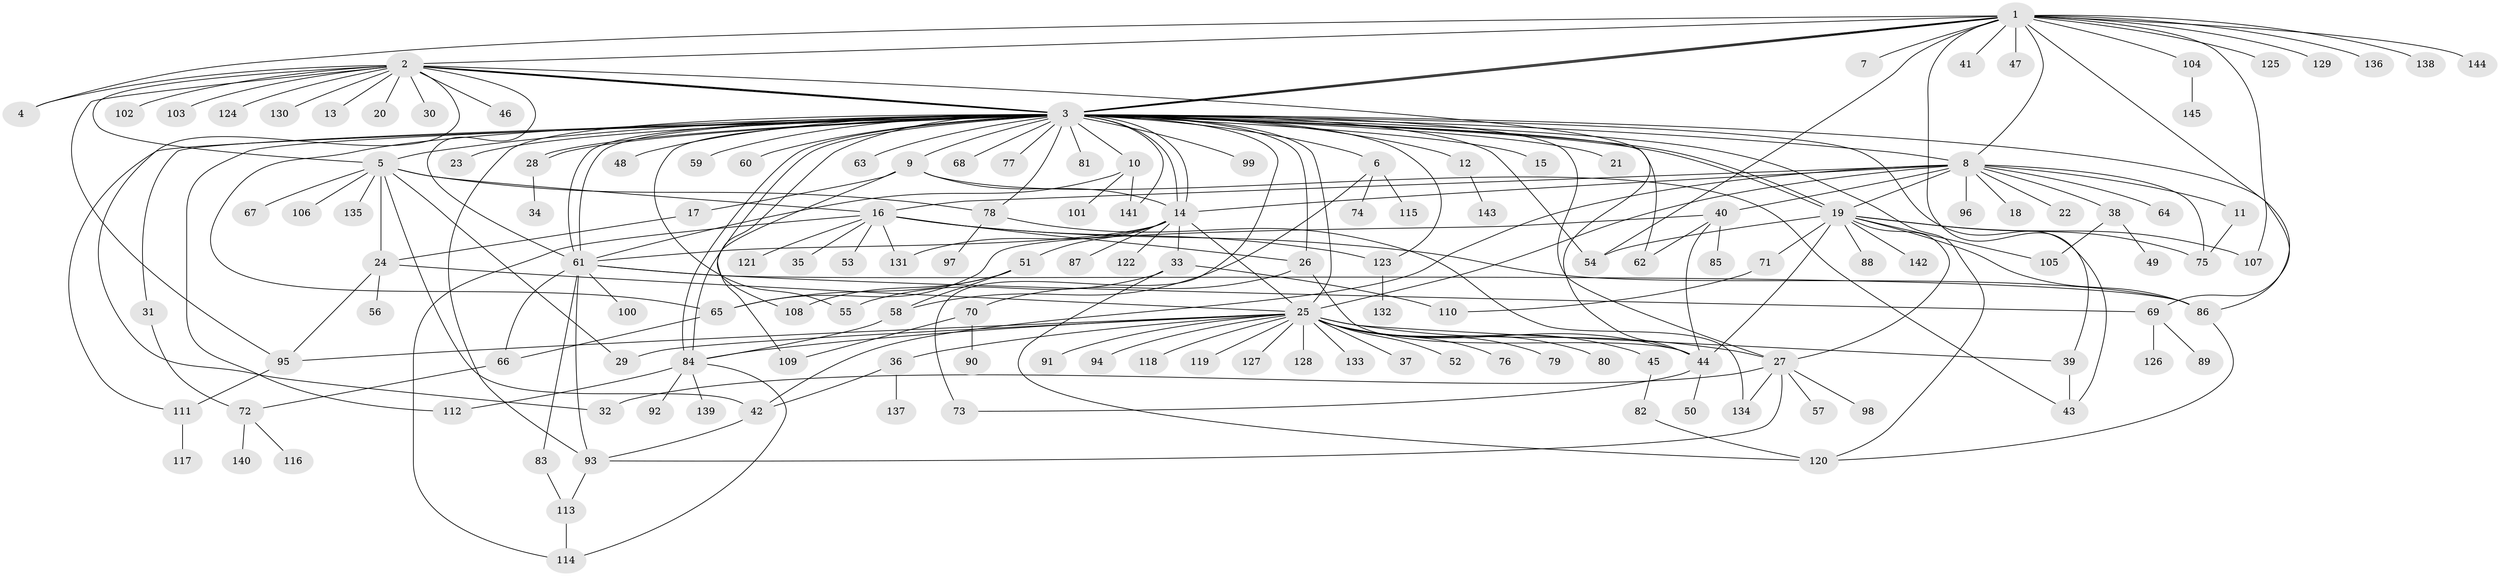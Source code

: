 // coarse degree distribution, {19: 0.009900990099009901, 18: 0.009900990099009901, 46: 0.009900990099009901, 2: 0.1485148514851485, 10: 0.009900990099009901, 1: 0.594059405940594, 15: 0.009900990099009901, 5: 0.009900990099009901, 4: 0.0594059405940594, 11: 0.009900990099009901, 12: 0.009900990099009901, 13: 0.009900990099009901, 6: 0.019801980198019802, 23: 0.009900990099009901, 7: 0.019801980198019802, 3: 0.04950495049504951, 9: 0.009900990099009901}
// Generated by graph-tools (version 1.1) at 2025/17/03/04/25 18:17:58]
// undirected, 145 vertices, 223 edges
graph export_dot {
graph [start="1"]
  node [color=gray90,style=filled];
  1;
  2;
  3;
  4;
  5;
  6;
  7;
  8;
  9;
  10;
  11;
  12;
  13;
  14;
  15;
  16;
  17;
  18;
  19;
  20;
  21;
  22;
  23;
  24;
  25;
  26;
  27;
  28;
  29;
  30;
  31;
  32;
  33;
  34;
  35;
  36;
  37;
  38;
  39;
  40;
  41;
  42;
  43;
  44;
  45;
  46;
  47;
  48;
  49;
  50;
  51;
  52;
  53;
  54;
  55;
  56;
  57;
  58;
  59;
  60;
  61;
  62;
  63;
  64;
  65;
  66;
  67;
  68;
  69;
  70;
  71;
  72;
  73;
  74;
  75;
  76;
  77;
  78;
  79;
  80;
  81;
  82;
  83;
  84;
  85;
  86;
  87;
  88;
  89;
  90;
  91;
  92;
  93;
  94;
  95;
  96;
  97;
  98;
  99;
  100;
  101;
  102;
  103;
  104;
  105;
  106;
  107;
  108;
  109;
  110;
  111;
  112;
  113;
  114;
  115;
  116;
  117;
  118;
  119;
  120;
  121;
  122;
  123;
  124;
  125;
  126;
  127;
  128;
  129;
  130;
  131;
  132;
  133;
  134;
  135;
  136;
  137;
  138;
  139;
  140;
  141;
  142;
  143;
  144;
  145;
  1 -- 2;
  1 -- 3;
  1 -- 3;
  1 -- 3;
  1 -- 4;
  1 -- 7;
  1 -- 8;
  1 -- 39;
  1 -- 41;
  1 -- 47;
  1 -- 54;
  1 -- 69;
  1 -- 104;
  1 -- 107;
  1 -- 125;
  1 -- 129;
  1 -- 136;
  1 -- 138;
  1 -- 144;
  2 -- 3;
  2 -- 3;
  2 -- 3;
  2 -- 4;
  2 -- 5;
  2 -- 13;
  2 -- 20;
  2 -- 30;
  2 -- 32;
  2 -- 44;
  2 -- 46;
  2 -- 61;
  2 -- 95;
  2 -- 102;
  2 -- 103;
  2 -- 124;
  2 -- 130;
  3 -- 5;
  3 -- 6;
  3 -- 8;
  3 -- 9;
  3 -- 10;
  3 -- 12;
  3 -- 14;
  3 -- 14;
  3 -- 15;
  3 -- 19;
  3 -- 19;
  3 -- 21;
  3 -- 23;
  3 -- 25;
  3 -- 26;
  3 -- 27;
  3 -- 28;
  3 -- 28;
  3 -- 31;
  3 -- 43;
  3 -- 48;
  3 -- 54;
  3 -- 55;
  3 -- 59;
  3 -- 60;
  3 -- 61;
  3 -- 61;
  3 -- 62;
  3 -- 63;
  3 -- 65;
  3 -- 68;
  3 -- 73;
  3 -- 77;
  3 -- 78;
  3 -- 81;
  3 -- 84;
  3 -- 84;
  3 -- 86;
  3 -- 93;
  3 -- 99;
  3 -- 108;
  3 -- 111;
  3 -- 112;
  3 -- 120;
  3 -- 123;
  3 -- 141;
  5 -- 16;
  5 -- 24;
  5 -- 29;
  5 -- 42;
  5 -- 67;
  5 -- 78;
  5 -- 106;
  5 -- 135;
  6 -- 58;
  6 -- 74;
  6 -- 115;
  8 -- 11;
  8 -- 14;
  8 -- 16;
  8 -- 18;
  8 -- 19;
  8 -- 22;
  8 -- 25;
  8 -- 38;
  8 -- 40;
  8 -- 42;
  8 -- 64;
  8 -- 75;
  8 -- 96;
  9 -- 14;
  9 -- 17;
  9 -- 43;
  9 -- 109;
  10 -- 61;
  10 -- 101;
  10 -- 141;
  11 -- 75;
  12 -- 143;
  14 -- 25;
  14 -- 33;
  14 -- 51;
  14 -- 61;
  14 -- 87;
  14 -- 122;
  14 -- 131;
  16 -- 26;
  16 -- 35;
  16 -- 53;
  16 -- 86;
  16 -- 114;
  16 -- 121;
  16 -- 123;
  16 -- 131;
  17 -- 24;
  19 -- 27;
  19 -- 44;
  19 -- 54;
  19 -- 71;
  19 -- 75;
  19 -- 86;
  19 -- 88;
  19 -- 105;
  19 -- 107;
  19 -- 142;
  24 -- 25;
  24 -- 56;
  24 -- 95;
  25 -- 27;
  25 -- 29;
  25 -- 36;
  25 -- 37;
  25 -- 39;
  25 -- 44;
  25 -- 45;
  25 -- 52;
  25 -- 76;
  25 -- 79;
  25 -- 80;
  25 -- 84;
  25 -- 91;
  25 -- 94;
  25 -- 95;
  25 -- 118;
  25 -- 119;
  25 -- 127;
  25 -- 128;
  25 -- 133;
  26 -- 44;
  26 -- 70;
  27 -- 32;
  27 -- 57;
  27 -- 93;
  27 -- 98;
  27 -- 134;
  28 -- 34;
  31 -- 72;
  33 -- 55;
  33 -- 110;
  33 -- 120;
  36 -- 42;
  36 -- 137;
  38 -- 49;
  38 -- 105;
  39 -- 43;
  40 -- 44;
  40 -- 62;
  40 -- 65;
  40 -- 85;
  42 -- 93;
  44 -- 50;
  44 -- 73;
  45 -- 82;
  51 -- 58;
  51 -- 65;
  51 -- 108;
  58 -- 84;
  61 -- 66;
  61 -- 69;
  61 -- 83;
  61 -- 86;
  61 -- 93;
  61 -- 100;
  65 -- 66;
  66 -- 72;
  69 -- 89;
  69 -- 126;
  70 -- 90;
  70 -- 109;
  71 -- 110;
  72 -- 116;
  72 -- 140;
  78 -- 97;
  78 -- 134;
  82 -- 120;
  83 -- 113;
  84 -- 92;
  84 -- 112;
  84 -- 114;
  84 -- 139;
  86 -- 120;
  93 -- 113;
  95 -- 111;
  104 -- 145;
  111 -- 117;
  113 -- 114;
  123 -- 132;
}
